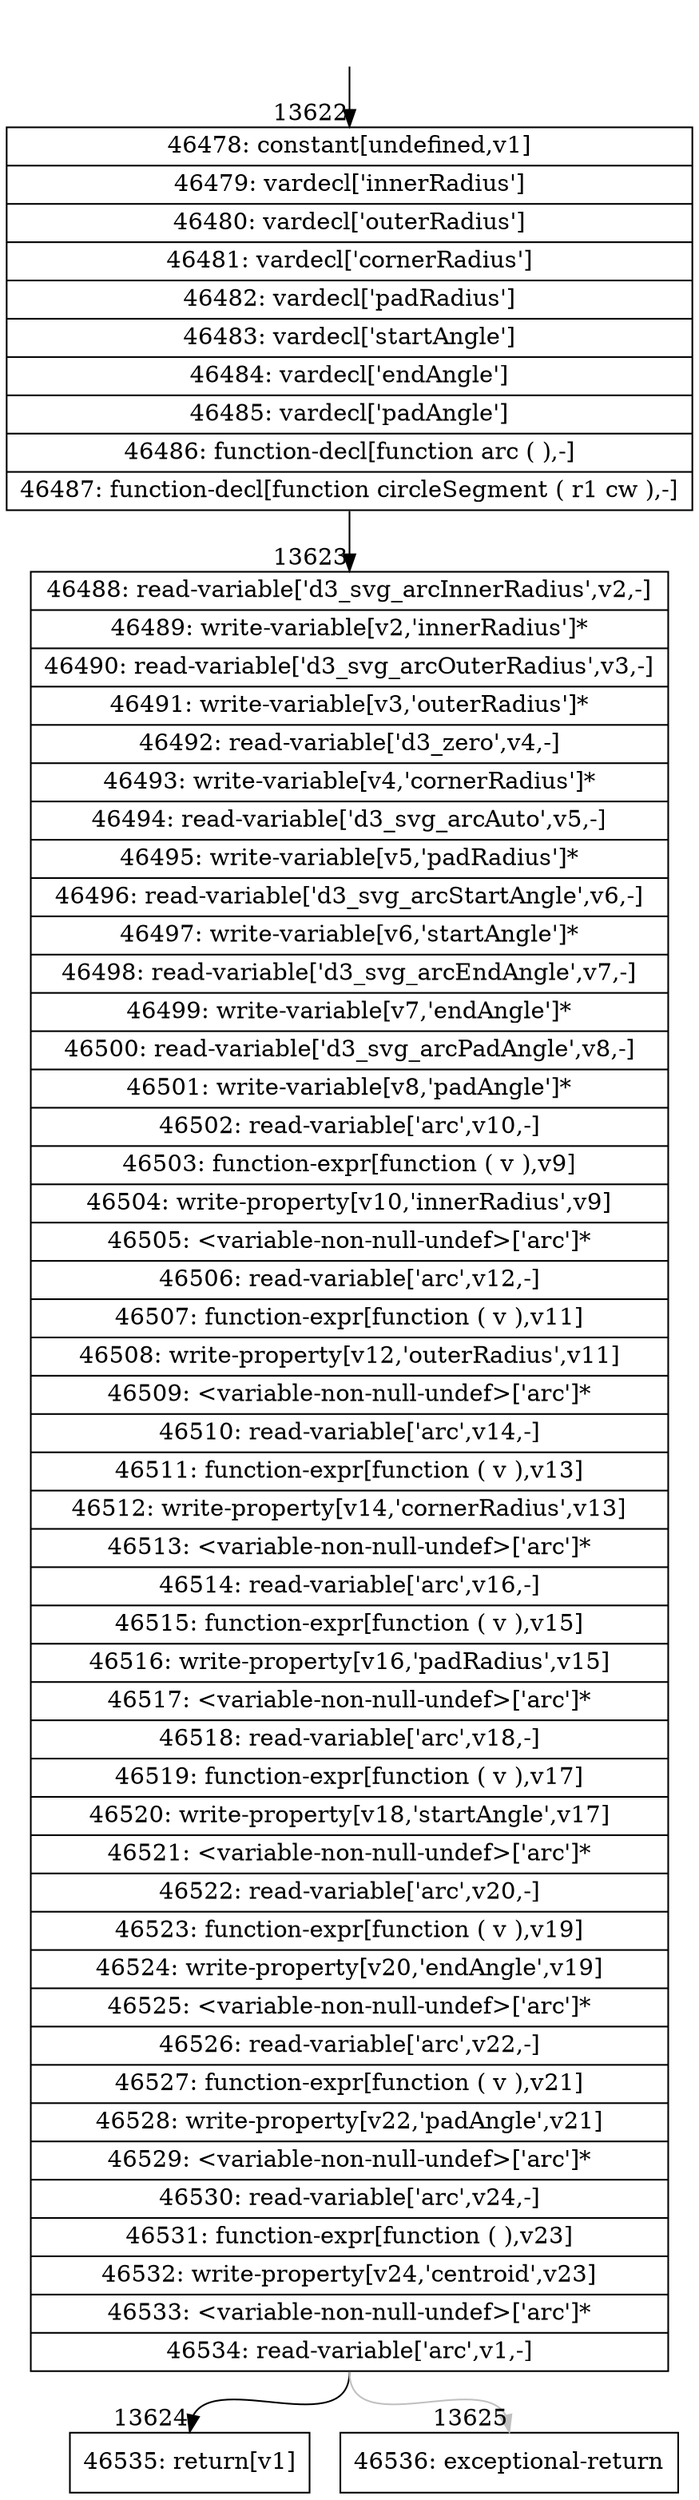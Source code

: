 digraph {
rankdir="TD"
BB_entry1250[shape=none,label=""];
BB_entry1250 -> BB13622 [tailport=s, headport=n, headlabel="    13622"]
BB13622 [shape=record label="{46478: constant[undefined,v1]|46479: vardecl['innerRadius']|46480: vardecl['outerRadius']|46481: vardecl['cornerRadius']|46482: vardecl['padRadius']|46483: vardecl['startAngle']|46484: vardecl['endAngle']|46485: vardecl['padAngle']|46486: function-decl[function arc ( ),-]|46487: function-decl[function circleSegment ( r1 cw ),-]}" ] 
BB13622 -> BB13623 [tailport=s, headport=n, headlabel="      13623"]
BB13623 [shape=record label="{46488: read-variable['d3_svg_arcInnerRadius',v2,-]|46489: write-variable[v2,'innerRadius']*|46490: read-variable['d3_svg_arcOuterRadius',v3,-]|46491: write-variable[v3,'outerRadius']*|46492: read-variable['d3_zero',v4,-]|46493: write-variable[v4,'cornerRadius']*|46494: read-variable['d3_svg_arcAuto',v5,-]|46495: write-variable[v5,'padRadius']*|46496: read-variable['d3_svg_arcStartAngle',v6,-]|46497: write-variable[v6,'startAngle']*|46498: read-variable['d3_svg_arcEndAngle',v7,-]|46499: write-variable[v7,'endAngle']*|46500: read-variable['d3_svg_arcPadAngle',v8,-]|46501: write-variable[v8,'padAngle']*|46502: read-variable['arc',v10,-]|46503: function-expr[function ( v ),v9]|46504: write-property[v10,'innerRadius',v9]|46505: \<variable-non-null-undef\>['arc']*|46506: read-variable['arc',v12,-]|46507: function-expr[function ( v ),v11]|46508: write-property[v12,'outerRadius',v11]|46509: \<variable-non-null-undef\>['arc']*|46510: read-variable['arc',v14,-]|46511: function-expr[function ( v ),v13]|46512: write-property[v14,'cornerRadius',v13]|46513: \<variable-non-null-undef\>['arc']*|46514: read-variable['arc',v16,-]|46515: function-expr[function ( v ),v15]|46516: write-property[v16,'padRadius',v15]|46517: \<variable-non-null-undef\>['arc']*|46518: read-variable['arc',v18,-]|46519: function-expr[function ( v ),v17]|46520: write-property[v18,'startAngle',v17]|46521: \<variable-non-null-undef\>['arc']*|46522: read-variable['arc',v20,-]|46523: function-expr[function ( v ),v19]|46524: write-property[v20,'endAngle',v19]|46525: \<variable-non-null-undef\>['arc']*|46526: read-variable['arc',v22,-]|46527: function-expr[function ( v ),v21]|46528: write-property[v22,'padAngle',v21]|46529: \<variable-non-null-undef\>['arc']*|46530: read-variable['arc',v24,-]|46531: function-expr[function ( ),v23]|46532: write-property[v24,'centroid',v23]|46533: \<variable-non-null-undef\>['arc']*|46534: read-variable['arc',v1,-]}" ] 
BB13623 -> BB13624 [tailport=s, headport=n, headlabel="      13624"]
BB13623 -> BB13625 [tailport=s, headport=n, color=gray, headlabel="      13625"]
BB13624 [shape=record label="{46535: return[v1]}" ] 
BB13625 [shape=record label="{46536: exceptional-return}" ] 
//#$~ 8059
}
